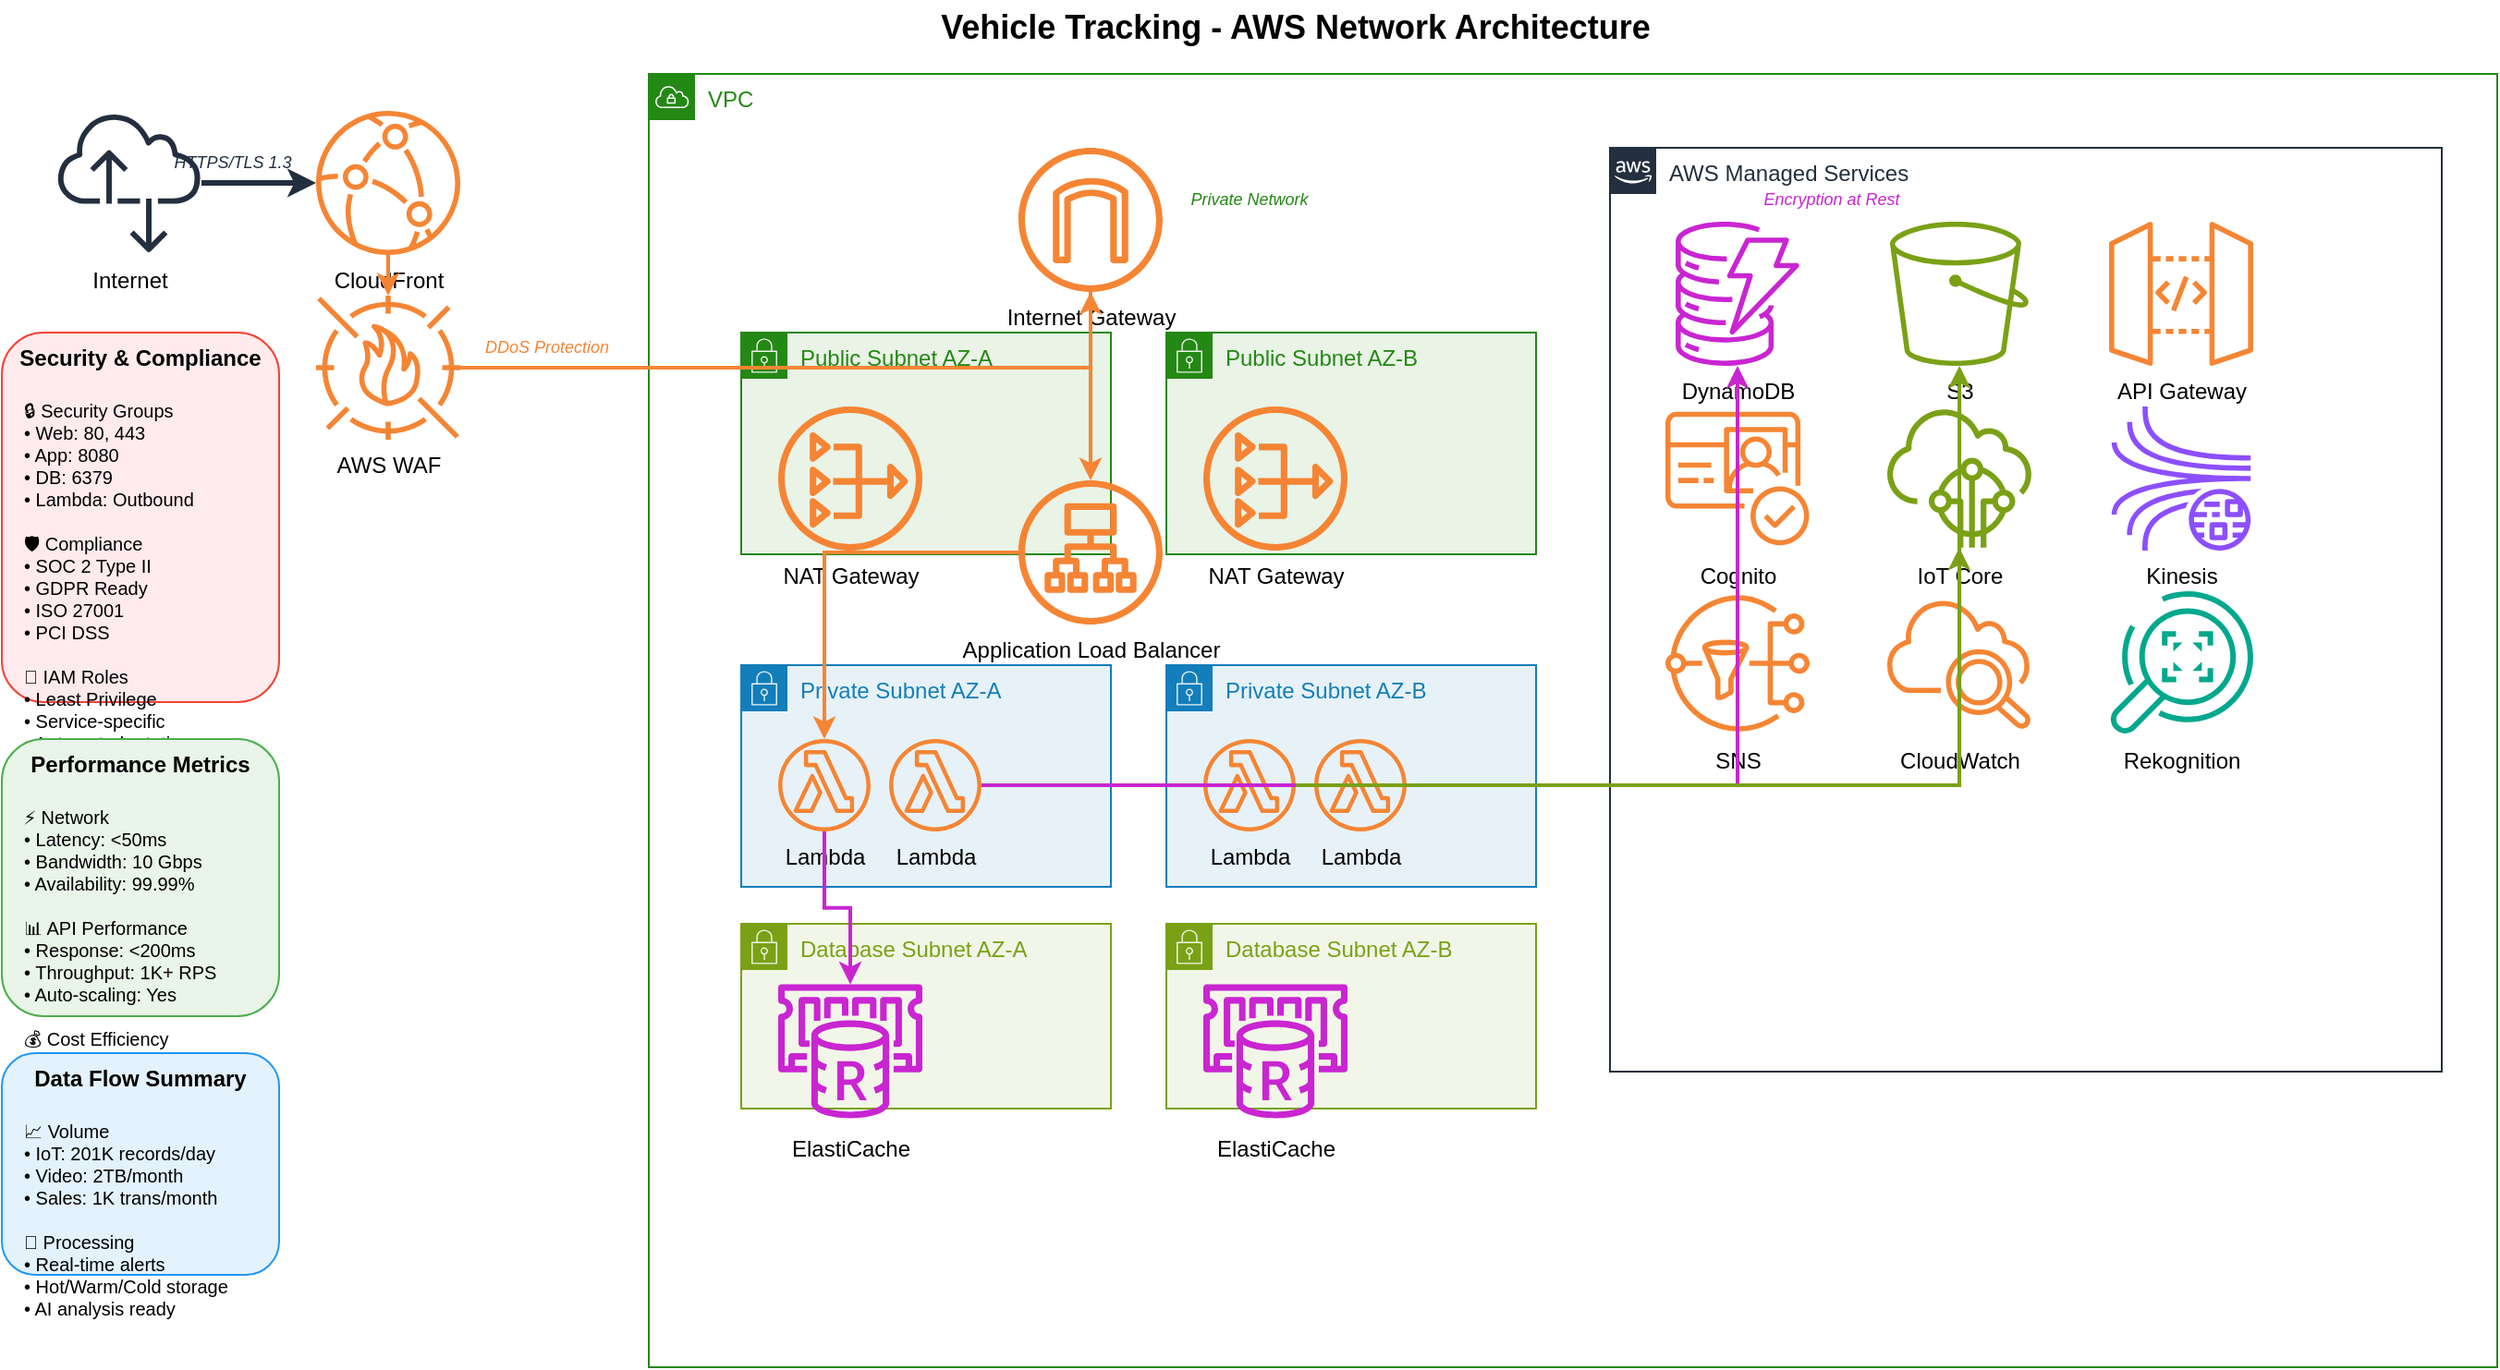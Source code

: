 <?xml version="1.0" encoding="UTF-8"?>
<mxfile version="24.7.6">
  <diagram name="AWS Network Architecture" id="aws-network">
    <mxGraphModel dx="1422" dy="794" grid="1" gridSize="10" guides="1" tooltips="1" connect="1" arrows="1" fold="1" page="1" pageScale="1" pageWidth="1654" pageHeight="1169" math="0" shadow="0">
      <root>
        <mxCell id="0"/>
        <mxCell id="1" parent="0"/>
        
        <mxCell id="title" value="Vehicle Tracking - AWS Network Architecture" style="text;html=1;strokeColor=none;fillColor=none;align=center;verticalAlign=middle;whiteSpace=wrap;rounded=0;fontSize=18;fontStyle=1;" vertex="1" parent="1">
          <mxGeometry x="500" y="20" width="500" height="30" as="geometry"/>
        </mxCell>
        
        <mxCell id="internet" value="Internet" style="outlineConnect=0;dashed=0;verticalLabelPosition=bottom;verticalAlign=top;align=center;html=1;shape=mxgraph.aws4.internet_alt2;fillColor=#232F3E;gradientColor=none;" vertex="1" parent="1">
          <mxGeometry x="80" y="80" width="78" height="78" as="geometry"/>
        </mxCell>
        
        <mxCell id="cloudfront" value="CloudFront" style="outlineConnect=0;dashed=0;verticalLabelPosition=bottom;verticalAlign=top;align=center;html=1;shape=mxgraph.aws4.cloudfront;fillColor=#F58534;gradientColor=none;" vertex="1" parent="1">
          <mxGeometry x="220" y="80" width="78" height="78" as="geometry"/>
        </mxCell>
        
        <mxCell id="waf" value="AWS WAF" style="outlineConnect=0;dashed=0;verticalLabelPosition=bottom;verticalAlign=top;align=center;html=1;shape=mxgraph.aws4.waf;fillColor=#F58534;gradientColor=none;" vertex="1" parent="1">
          <mxGeometry x="220" y="180" width="78" height="78" as="geometry"/>
        </mxCell>
        
        <mxCell id="vpc" value="VPC" style="points=[[0,0],[0.25,0],[0.5,0],[0.75,0],[1,0],[1,0.25],[1,0.5],[1,0.75],[1,1],[0.75,1],[0.5,1],[0.25,1],[0,1],[0,0.75],[0,0.5],[0,0.25]];outlineConnect=0;gradientColor=none;html=1;whiteSpace=wrap;fontSize=12;fontStyle=0;container=1;pointerEvents=0;collapsible=0;recursiveResize=0;shape=mxgraph.aws4.group;grIcon=mxgraph.aws4.group_vpc;strokeColor=#248814;fillColor=none;verticalAlign=top;align=left;spacingLeft=30;fontColor=#248814;dashed=0;" vertex="1" parent="1">
          <mxGeometry x="400" y="60" width="1000" height="700" as="geometry"/>
        </mxCell>
        
        <mxCell id="igw" value="Internet Gateway" style="outlineConnect=0;dashed=0;verticalLabelPosition=bottom;verticalAlign=top;align=center;html=1;shape=mxgraph.aws4.internet_gateway;fillColor=#F58534;gradientColor=none;" vertex="1" parent="1">
          <mxGeometry x="600" y="100" width="78" height="78" as="geometry"/>
        </mxCell>
        
        <mxCell id="public-subnet-a" value="Public Subnet AZ-A" style="points=[[0,0],[0.25,0],[0.5,0],[0.75,0],[1,0],[1,0.25],[1,0.5],[1,0.75],[1,1],[0.75,1],[0.5,1],[0.25,1],[0,1],[0,0.75],[0,0.5],[0,0.25]];outlineConnect=0;gradientColor=none;html=1;whiteSpace=wrap;fontSize=12;fontStyle=0;container=1;pointerEvents=0;collapsible=0;recursiveResize=0;shape=mxgraph.aws4.group;grIcon=mxgraph.aws4.group_security_group;strokeColor=#248814;fillColor=#E9F3E6;verticalAlign=top;align=left;spacingLeft=30;fontColor=#248814;dashed=0;" vertex="1" parent="1">
          <mxGeometry x="450" y="200" width="200" height="120" as="geometry"/>
        </mxCell>
        
        <mxCell id="public-subnet-b" value="Public Subnet AZ-B" style="points=[[0,0],[0.25,0],[0.5,0],[0.75,0],[1,0],[1,0.25],[1,0.5],[1,0.75],[1,1],[0.75,1],[0.5,1],[0.25,1],[0,1],[0,0.75],[0,0.5],[0,0.25]];outlineConnect=0;gradientColor=none;html=1;whiteSpace=wrap;fontSize=12;fontStyle=0;container=1;pointerEvents=0;collapsible=0;recursiveResize=0;shape=mxgraph.aws4.group;grIcon=mxgraph.aws4.group_security_group;strokeColor=#248814;fillColor=#E9F3E6;verticalAlign=top;align=left;spacingLeft=30;fontColor=#248814;dashed=0;" vertex="1" parent="1">
          <mxGeometry x="680" y="200" width="200" height="120" as="geometry"/>
        </mxCell>
        
        <mxCell id="nat-a" value="NAT Gateway" style="outlineConnect=0;dashed=0;verticalLabelPosition=bottom;verticalAlign=top;align=center;html=1;shape=mxgraph.aws4.nat_gateway;fillColor=#F58534;gradientColor=none;" vertex="1" parent="1">
          <mxGeometry x="470" y="240" width="78" height="78" as="geometry"/>
        </mxCell>
        
        <mxCell id="nat-b" value="NAT Gateway" style="outlineConnect=0;dashed=0;verticalLabelPosition=bottom;verticalAlign=top;align=center;html=1;shape=mxgraph.aws4.nat_gateway;fillColor=#F58534;gradientColor=none;" vertex="1" parent="1">
          <mxGeometry x="700" y="240" width="78" height="78" as="geometry"/>
        </mxCell>
        
        <mxCell id="alb" value="Application Load Balancer" style="outlineConnect=0;dashed=0;verticalLabelPosition=bottom;verticalAlign=top;align=center;html=1;shape=mxgraph.aws4.application_load_balancer;fillColor=#F58534;gradientColor=none;" vertex="1" parent="1">
          <mxGeometry x="600" y="280" width="78" height="78" as="geometry"/>
        </mxCell>
        
        <mxCell id="private-subnet-a" value="Private Subnet AZ-A" style="points=[[0,0],[0.25,0],[0.5,0],[0.75,0],[1,0],[1,0.25],[1,0.5],[1,0.75],[1,1],[0.75,1],[0.5,1],[0.25,1],[0,1],[0,0.75],[0,0.5],[0,0.25]];outlineConnect=0;gradientColor=none;html=1;whiteSpace=wrap;fontSize=12;fontStyle=0;container=1;pointerEvents=0;collapsible=0;recursiveResize=0;shape=mxgraph.aws4.group;grIcon=mxgraph.aws4.group_security_group;strokeColor=#147EBA;fillColor=#E6F2F8;verticalAlign=top;align=left;spacingLeft=30;fontColor=#147EBA;dashed=0;" vertex="1" parent="1">
          <mxGeometry x="450" y="380" width="200" height="120" as="geometry"/>
        </mxCell>
        
        <mxCell id="private-subnet-b" value="Private Subnet AZ-B" style="points=[[0,0],[0.25,0],[0.5,0],[0.75,0],[1,0],[1,0.25],[1,0.5],[1,0.75],[1,1],[0.75,1],[0.5,1],[0.25,1],[0,1],[0,0.75],[0,0.5],[0,0.25]];outlineConnect=0;gradientColor=none;html=1;whiteSpace=wrap;fontSize=12;fontStyle=0;container=1;pointerEvents=0;collapsible=0;recursiveResize=0;shape=mxgraph.aws4.group;grIcon=mxgraph.aws4.group_security_group;strokeColor=#147EBA;fillColor=#E6F2F8;verticalAlign=top;align=left;spacingLeft=30;fontColor=#147EBA;dashed=0;" vertex="1" parent="1">
          <mxGeometry x="680" y="380" width="200" height="120" as="geometry"/>
        </mxCell>
        
        <mxCell id="lambda-a" value="Lambda" style="outlineConnect=0;dashed=0;verticalLabelPosition=bottom;verticalAlign=top;align=center;html=1;shape=mxgraph.aws4.lambda_function;fillColor=#F58534;gradientColor=none;" vertex="1" parent="1">
          <mxGeometry x="470" y="420" width="50" height="50" as="geometry"/>
        </mxCell>
        
        <mxCell id="lambda-b" value="Lambda" style="outlineConnect=0;dashed=0;verticalLabelPosition=bottom;verticalAlign=top;align=center;html=1;shape=mxgraph.aws4.lambda_function;fillColor=#F58534;gradientColor=none;" vertex="1" parent="1">
          <mxGeometry x="530" y="420" width="50" height="50" as="geometry"/>
        </mxCell>
        
        <mxCell id="lambda-c" value="Lambda" style="outlineConnect=0;dashed=0;verticalLabelPosition=bottom;verticalAlign=top;align=center;html=1;shape=mxgraph.aws4.lambda_function;fillColor=#F58534;gradientColor=none;" vertex="1" parent="1">
          <mxGeometry x="700" y="420" width="50" height="50" as="geometry"/>
        </mxCell>
        
        <mxCell id="lambda-d" value="Lambda" style="outlineConnect=0;dashed=0;verticalLabelPosition=bottom;verticalAlign=top;align=center;html=1;shape=mxgraph.aws4.lambda_function;fillColor=#F58534;gradientColor=none;" vertex="1" parent="1">
          <mxGeometry x="760" y="420" width="50" height="50" as="geometry"/>
        </mxCell>
        
        <mxCell id="db-subnet-a" value="Database Subnet AZ-A" style="points=[[0,0],[0.25,0],[0.5,0],[0.75,0],[1,0],[1,0.25],[1,0.5],[1,0.75],[1,1],[0.75,1],[0.5,1],[0.25,1],[0,1],[0,0.75],[0,0.5],[0,0.25]];outlineConnect=0;gradientColor=none;html=1;whiteSpace=wrap;fontSize=12;fontStyle=0;container=1;pointerEvents=0;collapsible=0;recursiveResize=0;shape=mxgraph.aws4.group;grIcon=mxgraph.aws4.group_security_group;strokeColor=#7AA116;fillColor=#F2F6E8;verticalAlign=top;align=left;spacingLeft=30;fontColor=#7AA116;dashed=0;" vertex="1" parent="1">
          <mxGeometry x="450" y="520" width="200" height="100" as="geometry"/>
        </mxCell>
        
        <mxCell id="db-subnet-b" value="Database Subnet AZ-B" style="points=[[0,0],[0.25,0],[0.5,0],[0.75,0],[1,0],[1,0.25],[1,0.5],[1,0.75],[1,1],[0.75,1],[0.5,1],[0.25,1],[0,1],[0,0.75],[0,0.5],[0,0.25]];outlineConnect=0;gradientColor=none;html=1;whiteSpace=wrap;fontSize=12;fontStyle=0;container=1;pointerEvents=0;collapsible=0;recursiveResize=0;shape=mxgraph.aws4.group;grIcon=mxgraph.aws4.group_security_group;strokeColor=#7AA116;fillColor=#F2F6E8;verticalAlign=top;align=left;spacingLeft=30;fontColor=#7AA116;dashed=0;" vertex="1" parent="1">
          <mxGeometry x="680" y="520" width="200" height="100" as="geometry"/>
        </mxCell>
        
        <mxCell id="redis-a" value="ElastiCache" style="outlineConnect=0;dashed=0;verticalLabelPosition=bottom;verticalAlign=top;align=center;html=1;shape=mxgraph.aws4.elasticache_for_redis;fillColor=#C925D1;gradientColor=none;" vertex="1" parent="1">
          <mxGeometry x="470" y="550" width="78" height="78" as="geometry"/>
        </mxCell>
        
        <mxCell id="redis-b" value="ElastiCache" style="outlineConnect=0;dashed=0;verticalLabelPosition=bottom;verticalAlign=top;align=center;html=1;shape=mxgraph.aws4.elasticache_for_redis;fillColor=#C925D1;gradientColor=none;" vertex="1" parent="1">
          <mxGeometry x="700" y="550" width="78" height="78" as="geometry"/>
        </mxCell>
        
        <mxCell id="managed-services" value="AWS Managed Services" style="points=[[0,0],[0.25,0],[0.5,0],[0.75,0],[1,0],[1,0.25],[1,0.5],[1,0.75],[1,1],[0.75,1],[0.5,1],[0.25,1],[0,1],[0,0.75],[0,0.5],[0,0.25]];outlineConnect=0;gradientColor=none;html=1;whiteSpace=wrap;fontSize=12;fontStyle=0;container=1;pointerEvents=0;collapsible=0;recursiveResize=0;shape=mxgraph.aws4.group;grIcon=mxgraph.aws4.group_aws_cloud_alt;strokeColor=#232F3E;fillColor=none;verticalAlign=top;align=left;spacingLeft=30;fontColor=#232F3E;dashed=0;" vertex="1" parent="1">
          <mxGeometry x="920" y="100" width="450" height="500" as="geometry"/>
        </mxCell>
        
        <mxCell id="dynamodb" value="DynamoDB" style="outlineConnect=0;dashed=0;verticalLabelPosition=bottom;verticalAlign=top;align=center;html=1;shape=mxgraph.aws4.dynamodb;fillColor=#C925D1;gradientColor=none;" vertex="1" parent="1">
          <mxGeometry x="950" y="140" width="78" height="78" as="geometry"/>
        </mxCell>
        
        <mxCell id="s3" value="S3" style="outlineConnect=0;dashed=0;verticalLabelPosition=bottom;verticalAlign=top;align=center;html=1;shape=mxgraph.aws4.s3;fillColor=#7AA116;gradientColor=none;" vertex="1" parent="1">
          <mxGeometry x="1070" y="140" width="78" height="78" as="geometry"/>
        </mxCell>
        
        <mxCell id="api-gateway" value="API Gateway" style="outlineConnect=0;dashed=0;verticalLabelPosition=bottom;verticalAlign=top;align=center;html=1;shape=mxgraph.aws4.api_gateway;fillColor=#F58534;gradientColor=none;" vertex="1" parent="1">
          <mxGeometry x="1190" y="140" width="78" height="78" as="geometry"/>
        </mxCell>
        
        <mxCell id="cognito" value="Cognito" style="outlineConnect=0;dashed=0;verticalLabelPosition=bottom;verticalAlign=top;align=center;html=1;shape=mxgraph.aws4.cognito;fillColor=#F58534;gradientColor=none;" vertex="1" parent="1">
          <mxGeometry x="950" y="240" width="78" height="78" as="geometry"/>
        </mxCell>
        
        <mxCell id="iot-core" value="IoT Core" style="outlineConnect=0;dashed=0;verticalLabelPosition=bottom;verticalAlign=top;align=center;html=1;shape=mxgraph.aws4.iot_core;fillColor=#7AA116;gradientColor=none;" vertex="1" parent="1">
          <mxGeometry x="1070" y="240" width="78" height="78" as="geometry"/>
        </mxCell>
        
        <mxCell id="kinesis" value="Kinesis" style="outlineConnect=0;dashed=0;verticalLabelPosition=bottom;verticalAlign=top;align=center;html=1;shape=mxgraph.aws4.kinesis_data_streams;fillColor=#8C4FFF;gradientColor=none;" vertex="1" parent="1">
          <mxGeometry x="1190" y="240" width="78" height="78" as="geometry"/>
        </mxCell>
        
        <mxCell id="sns" value="SNS" style="outlineConnect=0;dashed=0;verticalLabelPosition=bottom;verticalAlign=top;align=center;html=1;shape=mxgraph.aws4.sns;fillColor=#F58534;gradientColor=none;" vertex="1" parent="1">
          <mxGeometry x="950" y="340" width="78" height="78" as="geometry"/>
        </mxCell>
        
        <mxCell id="cloudwatch" value="CloudWatch" style="outlineConnect=0;dashed=0;verticalLabelPosition=bottom;verticalAlign=top;align=center;html=1;shape=mxgraph.aws4.cloudwatch_2;fillColor=#F58534;gradientColor=none;" vertex="1" parent="1">
          <mxGeometry x="1070" y="340" width="78" height="78" as="geometry"/>
        </mxCell>
        
        <mxCell id="rekognition" value="Rekognition" style="outlineConnect=0;dashed=0;verticalLabelPosition=bottom;verticalAlign=top;align=center;html=1;shape=mxgraph.aws4.rekognition;fillColor=#01A88D;gradientColor=none;" vertex="1" parent="1">
          <mxGeometry x="1190" y="340" width="78" height="78" as="geometry"/>
        </mxCell>
        
        <mxCell id="security-info" value="Security &amp; Compliance" style="rounded=1;whiteSpace=wrap;html=1;fillColor=#FFEBEE;strokeColor=#F44336;verticalAlign=top;fontSize=12;fontStyle=1;" vertex="1" parent="1">
          <mxGeometry x="50" y="200" width="150" height="200" as="geometry"/>
        </mxCell>
        
        <mxCell id="security-text" value="🔒 Security Groups&#xa;• Web: 80, 443&#xa;• App: 8080&#xa;• DB: 6379&#xa;• Lambda: Outbound&#xa;&#xa;🛡️ Compliance&#xa;• SOC 2 Type II&#xa;• GDPR Ready&#xa;• ISO 27001&#xa;• PCI DSS&#xa;&#xa;🔐 IAM Roles&#xa;• Least Privilege&#xa;• Service-specific&#xa;• Automated rotation" style="text;html=1;strokeColor=none;fillColor=none;align=left;verticalAlign=top;whiteSpace=wrap;rounded=0;fontSize=10;" vertex="1" parent="1">
          <mxGeometry x="60" y="230" width="130" height="160" as="geometry"/>
        </mxCell>
        
        <mxCell id="performance-info" value="Performance Metrics" style="rounded=1;whiteSpace=wrap;html=1;fillColor=#E8F5E8;strokeColor=#4CAF50;verticalAlign=top;fontSize=12;fontStyle=1;" vertex="1" parent="1">
          <mxGeometry x="50" y="420" width="150" height="150" as="geometry"/>
        </mxCell>
        
        <mxCell id="performance-text" value="⚡ Network&#xa;• Latency: &lt;50ms&#xa;• Bandwidth: 10 Gbps&#xa;• Availability: 99.99%&#xa;&#xa;📊 API Performance&#xa;• Response: &lt;200ms&#xa;• Throughput: 1K+ RPS&#xa;• Auto-scaling: Yes&#xa;&#xa;💰 Cost Efficiency&#xa;• $0.10/hour&#xa;• 90% savings&#xa;• Pay-per-use" style="text;html=1;strokeColor=none;fillColor=none;align=left;verticalAlign=top;whiteSpace=wrap;rounded=0;fontSize=10;" vertex="1" parent="1">
          <mxGeometry x="60" y="450" width="130" height="110" as="geometry"/>
        </mxCell>
        
        <mxCell id="data-flow-info" value="Data Flow Summary" style="rounded=1;whiteSpace=wrap;html=1;fillColor=#E3F2FD;strokeColor=#2196F3;verticalAlign=top;fontSize=12;fontStyle=1;" vertex="1" parent="1">
          <mxGeometry x="50" y="590" width="150" height="120" as="geometry"/>
        </mxCell>
        
        <mxCell id="data-flow-text" value="📈 Volume&#xa;• IoT: 201K records/day&#xa;• Video: 2TB/month&#xa;• Sales: 1K trans/month&#xa;&#xa;🔄 Processing&#xa;• Real-time alerts&#xa;• Hot/Warm/Cold storage&#xa;• AI analysis ready" style="text;html=1;strokeColor=none;fillColor=none;align=left;verticalAlign=top;whiteSpace=wrap;rounded=0;fontSize=10;" vertex="1" parent="1">
          <mxGeometry x="60" y="620" width="130" height="80" as="geometry"/>
        </mxCell>
        
        <!-- Network Flow Arrows -->
        <mxCell id="arrow1" style="edgeStyle=orthogonalEdgeStyle;rounded=0;orthogonalLoop=1;jettySize=auto;html=1;strokeWidth=3;strokeColor=#232F3E;" edge="1" parent="1" source="internet" target="cloudfront">
          <mxGeometry relative="1" as="geometry"/>
        </mxCell>
        
        <mxCell id="arrow2" style="edgeStyle=orthogonalEdgeStyle;rounded=0;orthogonalLoop=1;jettySize=auto;html=1;strokeWidth=2;strokeColor=#F58534;" edge="1" parent="1" source="cloudfront" target="waf">
          <mxGeometry relative="1" as="geometry"/>
        </mxCell>
        
        <mxCell id="arrow3" style="edgeStyle=orthogonalEdgeStyle;rounded=0;orthogonalLoop=1;jettySize=auto;html=1;strokeWidth=2;strokeColor=#F58534;" edge="1" parent="1" source="waf" target="igw">
          <mxGeometry relative="1" as="geometry"/>
        </mxCell>
        
        <mxCell id="arrow4" style="edgeStyle=orthogonalEdgeStyle;rounded=0;orthogonalLoop=1;jettySize=auto;html=1;strokeWidth=2;strokeColor=#F58534;" edge="1" parent="1" source="igw" target="alb">
          <mxGeometry relative="1" as="geometry"/>
        </mxCell>
        
        <mxCell id="arrow5" style="edgeStyle=orthogonalEdgeStyle;rounded=0;orthogonalLoop=1;jettySize=auto;html=1;strokeWidth=2;strokeColor=#F58534;" edge="1" parent="1" source="alb" target="lambda-a">
          <mxGeometry relative="1" as="geometry"/>
        </mxCell>
        
        <mxCell id="arrow6" style="edgeStyle=orthogonalEdgeStyle;rounded=0;orthogonalLoop=1;jettySize=auto;html=1;strokeWidth=2;strokeColor=#C925D1;" edge="1" parent="1" source="lambda-a" target="redis-a">
          <mxGeometry relative="1" as="geometry"/>
        </mxCell>
        
        <mxCell id="arrow7" style="edgeStyle=orthogonalEdgeStyle;rounded=0;orthogonalLoop=1;jettySize=auto;html=1;strokeWidth=2;strokeColor=#C925D1;" edge="1" parent="1" source="lambda-b" target="dynamodb">
          <mxGeometry relative="1" as="geometry"/>
        </mxCell>
        
        <mxCell id="arrow8" style="edgeStyle=orthogonalEdgeStyle;rounded=0;orthogonalLoop=1;jettySize=auto;html=1;strokeWidth=2;strokeColor=#7AA116;" edge="1" parent="1" source="lambda-c" target="s3">
          <mxGeometry relative="1" as="geometry"/>
        </mxCell>
        
        <mxCell id="arrow9" style="edgeStyle=orthogonalEdgeStyle;rounded=0;orthogonalLoop=1;jettySize=auto;html=1;strokeWidth=2;strokeColor=#7AA116;" edge="1" parent="1" source="lambda-d" target="iot-core">
          <mxGeometry relative="1" as="geometry"/>
        </mxCell>
        
        <!-- Security Labels -->
        <mxCell id="https-label" value="HTTPS/TLS 1.3" style="text;html=1;strokeColor=none;fillColor=none;align=center;verticalAlign=middle;whiteSpace=wrap;rounded=0;fontSize=9;fontColor=#232F3E;fontStyle=2;" vertex="1" parent="1">
          <mxGeometry x="140" y="100" width="70" height="15" as="geometry"/>
        </mxCell>
        
        <mxCell id="waf-label" value="DDoS Protection" style="text;html=1;strokeColor=none;fillColor=none;align=center;verticalAlign=middle;whiteSpace=wrap;rounded=0;fontSize=9;fontColor=#F58534;fontStyle=2;" vertex="1" parent="1">
          <mxGeometry x="310" y="200" width="70" height="15" as="geometry"/>
        </mxCell>
        
        <mxCell id="vpc-label" value="Private Network" style="text;html=1;strokeColor=none;fillColor=none;align=center;verticalAlign=middle;whiteSpace=wrap;rounded=0;fontSize=9;fontColor=#248814;fontStyle=2;" vertex="1" parent="1">
          <mxGeometry x="690" y="120" width="70" height="15" as="geometry"/>
        </mxCell>
        
        <mxCell id="encryption-label" value="Encryption at Rest" style="text;html=1;strokeColor=none;fillColor=none;align=center;verticalAlign=middle;whiteSpace=wrap;rounded=0;fontSize=9;fontColor=#C925D1;fontStyle=2;" vertex="1" parent="1">
          <mxGeometry x="1000" y="120" width="80" height="15" as="geometry"/>
        </mxCell>
        
      </root>
    </mxGraphModel>
  </diagram>
</mxfile>
